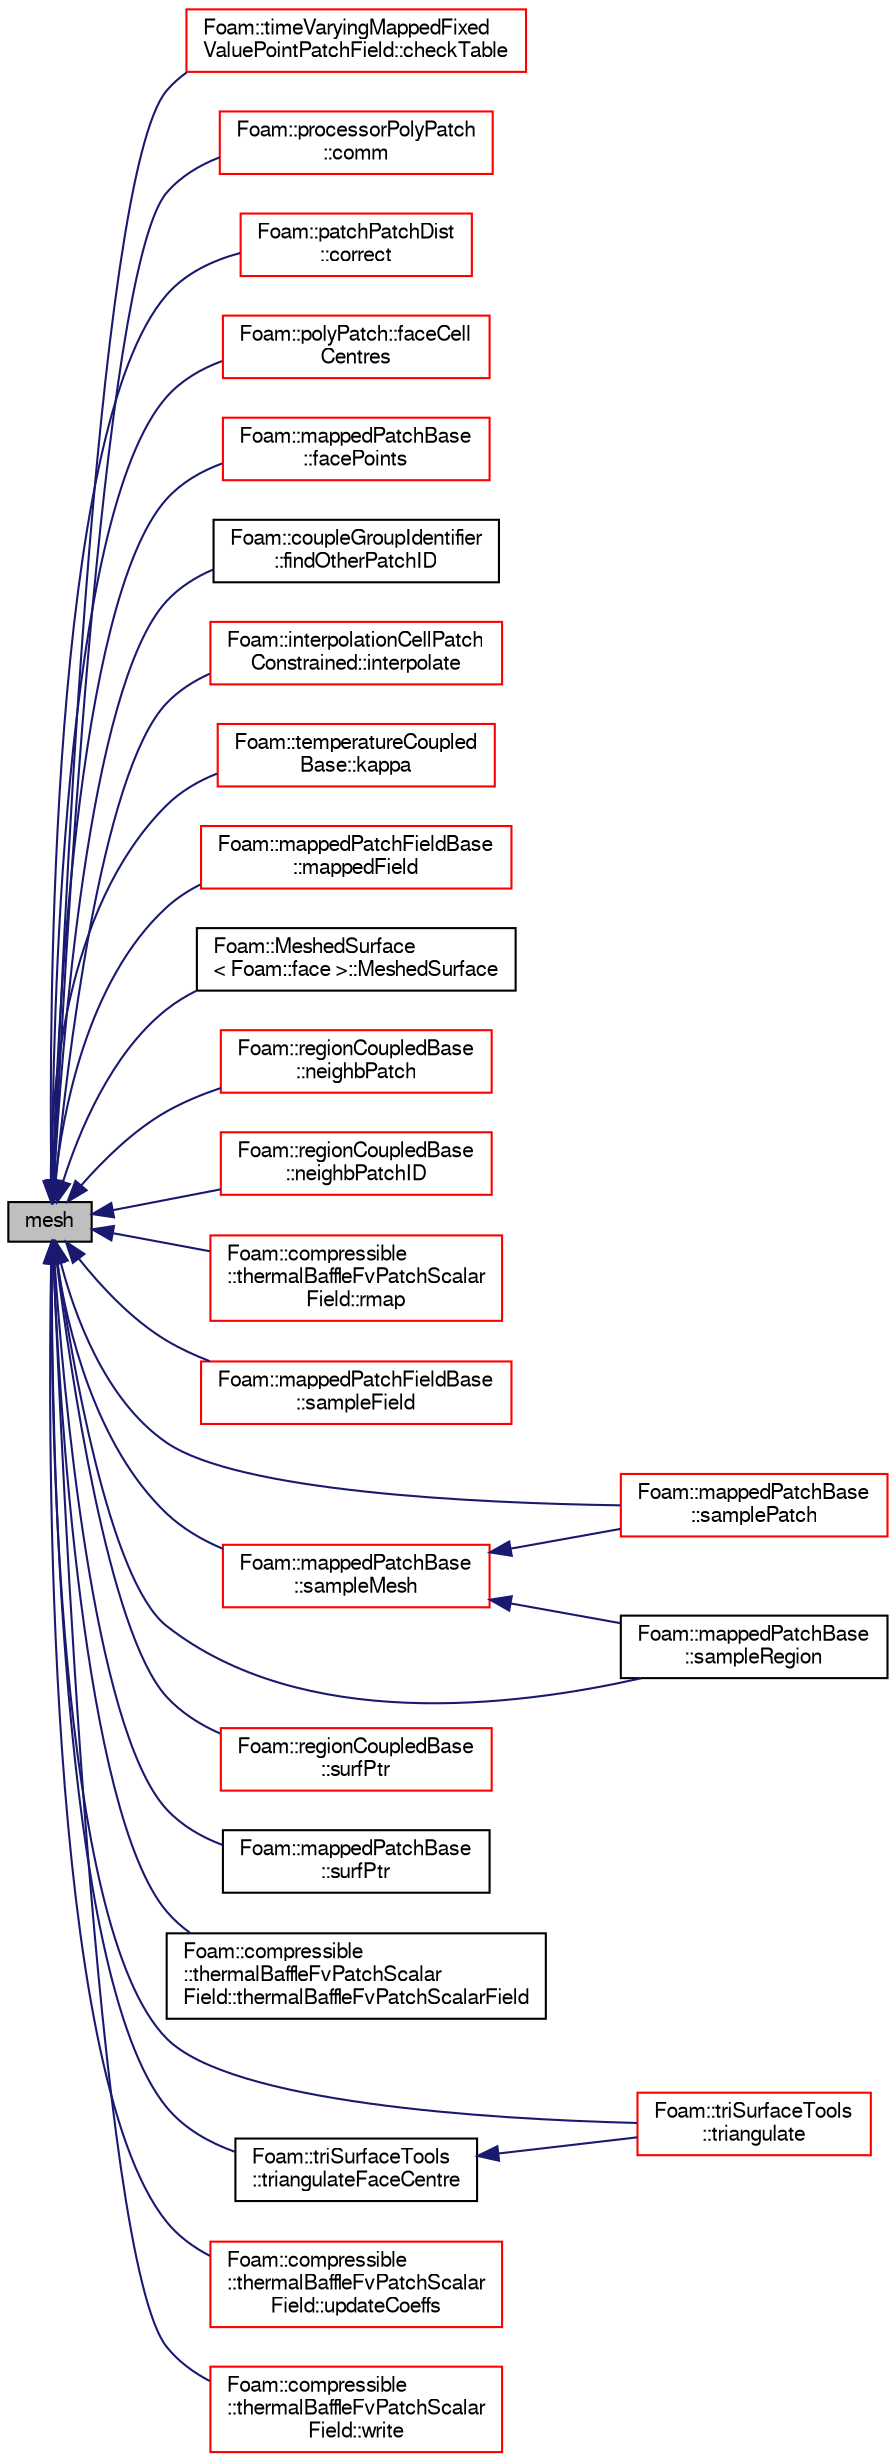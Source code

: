 digraph "mesh"
{
  bgcolor="transparent";
  edge [fontname="FreeSans",fontsize="10",labelfontname="FreeSans",labelfontsize="10"];
  node [fontname="FreeSans",fontsize="10",shape=record];
  rankdir="LR";
  Node2341 [label="mesh",height=0.2,width=0.4,color="black", fillcolor="grey75", style="filled", fontcolor="black"];
  Node2341 -> Node2342 [dir="back",color="midnightblue",fontsize="10",style="solid",fontname="FreeSans"];
  Node2342 [label="Foam::timeVaryingMappedFixed\lValuePointPatchField::checkTable",height=0.2,width=0.4,color="red",URL="$a23418.html#a89f63f29ad3b1f1081f9bc42599fef27",tooltip="Find boundary data inbetween current time and interpolate. "];
  Node2341 -> Node2344 [dir="back",color="midnightblue",fontsize="10",style="solid",fontname="FreeSans"];
  Node2344 [label="Foam::processorPolyPatch\l::comm",height=0.2,width=0.4,color="red",URL="$a27454.html#a8bdf05e14c00281ba14f0e1e24c2dd58",tooltip="Return communicator used for communication. "];
  Node2341 -> Node2348 [dir="back",color="midnightblue",fontsize="10",style="solid",fontname="FreeSans"];
  Node2348 [label="Foam::patchPatchDist\l::correct",height=0.2,width=0.4,color="red",URL="$a24846.html#a3ae44b28050c3aa494c1d8e18cf618c1",tooltip="Correct for mesh geom/topo changes. "];
  Node2341 -> Node2350 [dir="back",color="midnightblue",fontsize="10",style="solid",fontname="FreeSans"];
  Node2350 [label="Foam::polyPatch::faceCell\lCentres",height=0.2,width=0.4,color="red",URL="$a27478.html#acca061594bb06f575376bf7c6e4ab70a",tooltip="Return face cell centres. "];
  Node2341 -> Node2353 [dir="back",color="midnightblue",fontsize="10",style="solid",fontname="FreeSans"];
  Node2353 [label="Foam::mappedPatchBase\l::facePoints",height=0.2,width=0.4,color="red",URL="$a25094.html#a07740d4a505ec8efad942345ccfc861e",tooltip="Get the points from face-centre-decomposition face centres. "];
  Node2341 -> Node2355 [dir="back",color="midnightblue",fontsize="10",style="solid",fontname="FreeSans"];
  Node2355 [label="Foam::coupleGroupIdentifier\l::findOtherPatchID",height=0.2,width=0.4,color="black",URL="$a27118.html#a1f982be5814aa55aaae2af24ff0564b2",tooltip="Find other patch in same region. Returns index of patch or -1. "];
  Node2341 -> Node2356 [dir="back",color="midnightblue",fontsize="10",style="solid",fontname="FreeSans"];
  Node2356 [label="Foam::interpolationCellPatch\lConstrained::interpolate",height=0.2,width=0.4,color="red",URL="$a22918.html#a1e1a36b4d220030fdbd81c18d1303d85",tooltip="Interpolate field to the given point in the given cell. "];
  Node2341 -> Node2358 [dir="back",color="midnightblue",fontsize="10",style="solid",fontname="FreeSans"];
  Node2358 [label="Foam::temperatureCoupled\lBase::kappa",height=0.2,width=0.4,color="red",URL="$a30786.html#adbad3ddac3d957ac2b2c8d2b91a93de6",tooltip="Given patch temperature calculate corresponding K field. "];
  Node2341 -> Node2371 [dir="back",color="midnightblue",fontsize="10",style="solid",fontname="FreeSans"];
  Node2371 [label="Foam::mappedPatchFieldBase\l::mappedField",height=0.2,width=0.4,color="red",URL="$a22162.html#a64601fddebd792642d8cefb7b7cd93f9",tooltip="Map sampleField onto *this patch. "];
  Node2341 -> Node2373 [dir="back",color="midnightblue",fontsize="10",style="solid",fontname="FreeSans"];
  Node2373 [label="Foam::MeshedSurface\l\< Foam::face \>::MeshedSurface",height=0.2,width=0.4,color="black",URL="$a29566.html#a3ee4d9ba6f03479eb3698c0e391b40e9",tooltip="Construct from a boundary mesh with local points/faces. "];
  Node2341 -> Node2374 [dir="back",color="midnightblue",fontsize="10",style="solid",fontname="FreeSans"];
  Node2374 [label="Foam::regionCoupledBase\l::neighbPatch",height=0.2,width=0.4,color="red",URL="$a25182.html#ab784732583dec0d0eb28b94c73330cc2",tooltip="Return a reference to the neighbour patch. "];
  Node2341 -> Node2377 [dir="back",color="midnightblue",fontsize="10",style="solid",fontname="FreeSans"];
  Node2377 [label="Foam::regionCoupledBase\l::neighbPatchID",height=0.2,width=0.4,color="red",URL="$a25182.html#afc2149e80f0785ace675c205b80eb6bc",tooltip="Neighbour patch ID. "];
  Node2341 -> Node2381 [dir="back",color="midnightblue",fontsize="10",style="solid",fontname="FreeSans"];
  Node2381 [label="Foam::compressible\l::thermalBaffleFvPatchScalar\lField::rmap",height=0.2,width=0.4,color="red",URL="$a29186.html#a713277715ccc0a5ef466b0516d44731f",tooltip="Reverse map the given fvPatchField onto this fvPatchField. "];
  Node2341 -> Node2384 [dir="back",color="midnightblue",fontsize="10",style="solid",fontname="FreeSans"];
  Node2384 [label="Foam::mappedPatchFieldBase\l::sampleField",height=0.2,width=0.4,color="red",URL="$a22162.html#a82ce453c2b9085b30d70e1ae05b1c722",tooltip="Field to sample. Either on my or nbr mesh. "];
  Node2341 -> Node2385 [dir="back",color="midnightblue",fontsize="10",style="solid",fontname="FreeSans"];
  Node2385 [label="Foam::mappedPatchBase\l::sampleMesh",height=0.2,width=0.4,color="red",URL="$a25094.html#a75f4352dcd205ea34f90ada907f95091",tooltip="Get the region mesh. "];
  Node2385 -> Node2393 [dir="back",color="midnightblue",fontsize="10",style="solid",fontname="FreeSans"];
  Node2393 [label="Foam::mappedPatchBase\l::samplePatch",height=0.2,width=0.4,color="red",URL="$a25094.html#abeba9683e79bef1963ffd8abdd6aa59f",tooltip="Patch (only if NEARESTPATCHFACE) "];
  Node2385 -> Node2399 [dir="back",color="midnightblue",fontsize="10",style="solid",fontname="FreeSans"];
  Node2399 [label="Foam::mappedPatchBase\l::sampleRegion",height=0.2,width=0.4,color="black",URL="$a25094.html#addbdc95b98f4098c7a88c13c90619f2f",tooltip="Region to sample. "];
  Node2341 -> Node2393 [dir="back",color="midnightblue",fontsize="10",style="solid",fontname="FreeSans"];
  Node2341 -> Node2399 [dir="back",color="midnightblue",fontsize="10",style="solid",fontname="FreeSans"];
  Node2341 -> Node2416 [dir="back",color="midnightblue",fontsize="10",style="solid",fontname="FreeSans"];
  Node2416 [label="Foam::regionCoupledBase\l::surfPtr",height=0.2,width=0.4,color="red",URL="$a25182.html#a9f816d46870e7842532ae562aa6ff1d6",tooltip="Return a reference to the projection surface. "];
  Node2341 -> Node2419 [dir="back",color="midnightblue",fontsize="10",style="solid",fontname="FreeSans"];
  Node2419 [label="Foam::mappedPatchBase\l::surfPtr",height=0.2,width=0.4,color="black",URL="$a25094.html#a9f816d46870e7842532ae562aa6ff1d6",tooltip="Return a pointer to the AMI projection surface. "];
  Node2341 -> Node2420 [dir="back",color="midnightblue",fontsize="10",style="solid",fontname="FreeSans"];
  Node2420 [label="Foam::compressible\l::thermalBaffleFvPatchScalar\lField::thermalBaffleFvPatchScalarField",height=0.2,width=0.4,color="black",URL="$a29186.html#ad32be9d3204fc76b9a0936bcb1df989d",tooltip="Construct from patch, internal field and dictionary. "];
  Node2341 -> Node2421 [dir="back",color="midnightblue",fontsize="10",style="solid",fontname="FreeSans"];
  Node2421 [label="Foam::triSurfaceTools\l::triangulate",height=0.2,width=0.4,color="red",URL="$a25538.html#abc610083203403b6a9406e6d0206150e",tooltip="Simple triangulation of (selected patches of) boundaryMesh. Needs. "];
  Node2341 -> Node2429 [dir="back",color="midnightblue",fontsize="10",style="solid",fontname="FreeSans"];
  Node2429 [label="Foam::triSurfaceTools\l::triangulateFaceCentre",height=0.2,width=0.4,color="black",URL="$a25538.html#abf2be73c84828e0d5db6921bf8b57353",tooltip="Face-centre triangulation of (selected patches of) boundaryMesh. "];
  Node2429 -> Node2421 [dir="back",color="midnightblue",fontsize="10",style="solid",fontname="FreeSans"];
  Node2341 -> Node2368 [dir="back",color="midnightblue",fontsize="10",style="solid",fontname="FreeSans"];
  Node2368 [label="Foam::compressible\l::thermalBaffleFvPatchScalar\lField::updateCoeffs",height=0.2,width=0.4,color="red",URL="$a29186.html#a7e24eafac629d3733181cd942d4c902f",tooltip="Update the coefficients associated with the patch field. "];
  Node2341 -> Node2430 [dir="back",color="midnightblue",fontsize="10",style="solid",fontname="FreeSans"];
  Node2430 [label="Foam::compressible\l::thermalBaffleFvPatchScalar\lField::write",height=0.2,width=0.4,color="red",URL="$a29186.html#a293fdfec8bdfbd5c3913ab4c9f3454ff",tooltip="Write. "];
}
